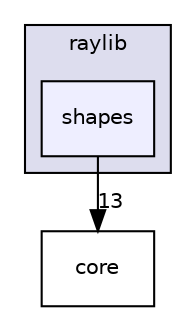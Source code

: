 digraph "src/raylib/shapes" {
  compound=true
  node [ fontsize="10", fontname="Helvetica"];
  edge [ labelfontsize="10", labelfontname="Helvetica"];
  subgraph clusterdir_d4cc5f0b3cfddd1b0952a9e00053f649 {
    graph [ bgcolor="#ddddee", pencolor="black", label="raylib" fontname="Helvetica", fontsize="10", URL="dir_d4cc5f0b3cfddd1b0952a9e00053f649.html"]
  dir_48eb514e7bef1868756ef3b7ae541534 [shape=box, label="shapes", style="filled", fillcolor="#eeeeff", pencolor="black", URL="dir_48eb514e7bef1868756ef3b7ae541534.html"];
  }
  dir_8eb5564b7954c35d70c55c3a33ff6f37 [shape=box label="core" URL="dir_8eb5564b7954c35d70c55c3a33ff6f37.html"];
  dir_48eb514e7bef1868756ef3b7ae541534->dir_8eb5564b7954c35d70c55c3a33ff6f37 [headlabel="13", labeldistance=1.5 headhref="dir_000010_000019.html"];
}
